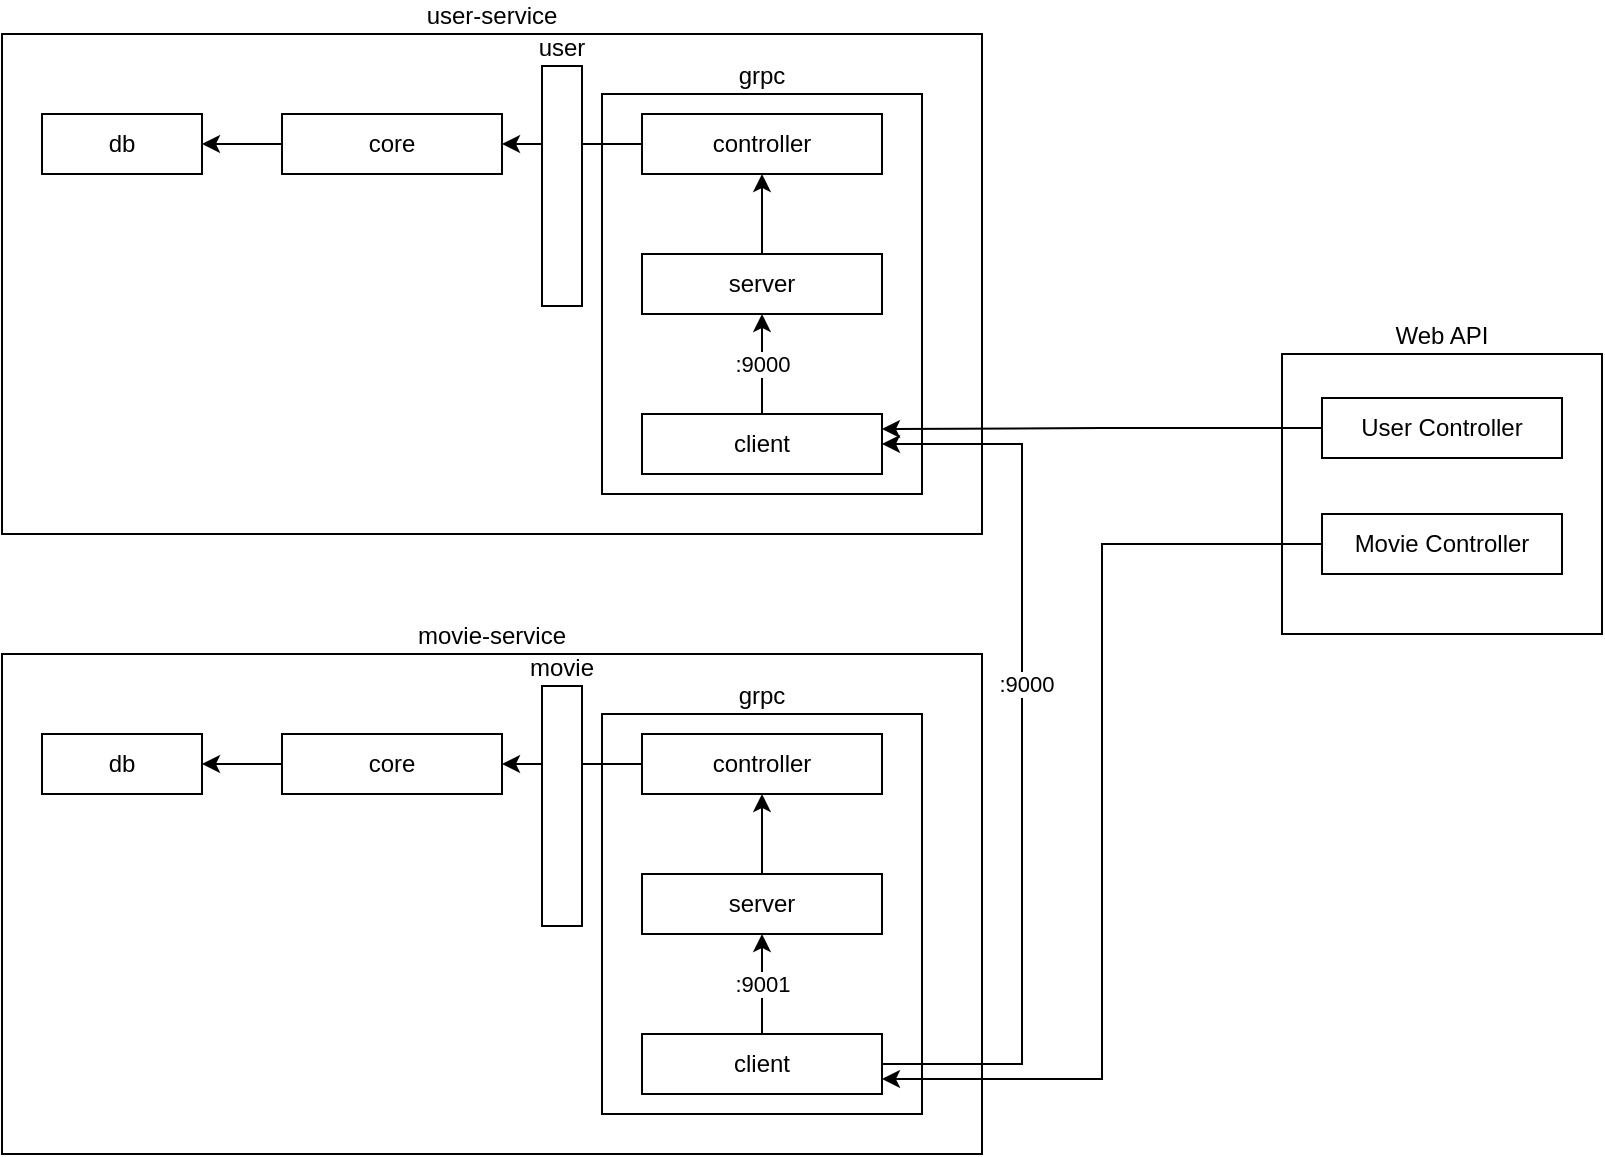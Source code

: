 <mxfile>
    <diagram id="j5pUlpH5KIzYKfzLbeKD" name="Structure">
        <mxGraphModel dx="990" dy="494" grid="1" gridSize="10" guides="1" tooltips="1" connect="1" arrows="1" fold="1" page="1" pageScale="1" pageWidth="850" pageHeight="1100" math="0" shadow="0">
            <root>
                <mxCell id="0"/>
                <mxCell id="1" parent="0"/>
                <mxCell id="2" value="user-service" style="rounded=0;whiteSpace=wrap;html=1;labelPosition=center;verticalLabelPosition=top;align=center;verticalAlign=bottom;" parent="1" vertex="1">
                    <mxGeometry x="90" y="140" width="490" height="250" as="geometry"/>
                </mxCell>
                <mxCell id="5" style="edgeStyle=orthogonalEdgeStyle;rounded=0;orthogonalLoop=1;jettySize=auto;html=1;entryX=1;entryY=0.5;entryDx=0;entryDy=0;" parent="1" source="3" target="4" edge="1">
                    <mxGeometry relative="1" as="geometry"/>
                </mxCell>
                <mxCell id="3" value="core" style="rounded=0;whiteSpace=wrap;html=1;" parent="1" vertex="1">
                    <mxGeometry x="230" y="180" width="110" height="30" as="geometry"/>
                </mxCell>
                <mxCell id="4" value="db" style="rounded=0;whiteSpace=wrap;html=1;" parent="1" vertex="1">
                    <mxGeometry x="110" y="180" width="80" height="30" as="geometry"/>
                </mxCell>
                <mxCell id="7" value="grpc" style="rounded=0;whiteSpace=wrap;html=1;labelPosition=center;verticalLabelPosition=top;align=center;verticalAlign=bottom;" parent="1" vertex="1">
                    <mxGeometry x="390" y="170" width="160" height="200" as="geometry"/>
                </mxCell>
                <mxCell id="13" style="edgeStyle=orthogonalEdgeStyle;rounded=0;orthogonalLoop=1;jettySize=auto;html=1;entryX=0.5;entryY=1;entryDx=0;entryDy=0;" parent="1" source="8" target="10" edge="1">
                    <mxGeometry relative="1" as="geometry"/>
                </mxCell>
                <mxCell id="8" value="server" style="rounded=0;whiteSpace=wrap;html=1;" parent="1" vertex="1">
                    <mxGeometry x="410" y="250" width="120" height="30" as="geometry"/>
                </mxCell>
                <mxCell id="14" value=":9000" style="edgeStyle=orthogonalEdgeStyle;rounded=0;orthogonalLoop=1;jettySize=auto;html=1;entryX=0.5;entryY=1;entryDx=0;entryDy=0;" parent="1" source="9" target="8" edge="1">
                    <mxGeometry relative="1" as="geometry"/>
                </mxCell>
                <mxCell id="9" value="client" style="rounded=0;whiteSpace=wrap;html=1;" parent="1" vertex="1">
                    <mxGeometry x="410" y="330" width="120" height="30" as="geometry"/>
                </mxCell>
                <mxCell id="12" style="edgeStyle=orthogonalEdgeStyle;rounded=0;orthogonalLoop=1;jettySize=auto;html=1;entryX=1;entryY=0.5;entryDx=0;entryDy=0;" parent="1" source="10" target="3" edge="1">
                    <mxGeometry relative="1" as="geometry"/>
                </mxCell>
                <mxCell id="10" value="controller" style="rounded=0;whiteSpace=wrap;html=1;" parent="1" vertex="1">
                    <mxGeometry x="410" y="180" width="120" height="30" as="geometry"/>
                </mxCell>
                <mxCell id="15" value="user" style="rounded=0;whiteSpace=wrap;html=1;labelPosition=center;verticalLabelPosition=top;align=center;verticalAlign=bottom;" parent="1" vertex="1">
                    <mxGeometry x="360" y="156" width="20" height="120" as="geometry"/>
                </mxCell>
                <mxCell id="16" value="movie-service" style="rounded=0;whiteSpace=wrap;html=1;labelPosition=center;verticalLabelPosition=top;align=center;verticalAlign=bottom;" parent="1" vertex="1">
                    <mxGeometry x="90" y="450" width="490" height="250" as="geometry"/>
                </mxCell>
                <mxCell id="17" style="edgeStyle=orthogonalEdgeStyle;rounded=0;orthogonalLoop=1;jettySize=auto;html=1;entryX=1;entryY=0.5;entryDx=0;entryDy=0;" parent="1" source="18" target="19" edge="1">
                    <mxGeometry relative="1" as="geometry"/>
                </mxCell>
                <mxCell id="18" value="core" style="rounded=0;whiteSpace=wrap;html=1;" parent="1" vertex="1">
                    <mxGeometry x="230" y="490" width="110" height="30" as="geometry"/>
                </mxCell>
                <mxCell id="19" value="db" style="rounded=0;whiteSpace=wrap;html=1;" parent="1" vertex="1">
                    <mxGeometry x="110" y="490" width="80" height="30" as="geometry"/>
                </mxCell>
                <mxCell id="20" value="grpc" style="rounded=0;whiteSpace=wrap;html=1;labelPosition=center;verticalLabelPosition=top;align=center;verticalAlign=bottom;" parent="1" vertex="1">
                    <mxGeometry x="390" y="480" width="160" height="200" as="geometry"/>
                </mxCell>
                <mxCell id="21" style="edgeStyle=orthogonalEdgeStyle;rounded=0;orthogonalLoop=1;jettySize=auto;html=1;entryX=0.5;entryY=1;entryDx=0;entryDy=0;" parent="1" source="22" target="26" edge="1">
                    <mxGeometry relative="1" as="geometry"/>
                </mxCell>
                <mxCell id="22" value="server" style="rounded=0;whiteSpace=wrap;html=1;" parent="1" vertex="1">
                    <mxGeometry x="410" y="560" width="120" height="30" as="geometry"/>
                </mxCell>
                <mxCell id="23" value=":9001" style="edgeStyle=orthogonalEdgeStyle;rounded=0;orthogonalLoop=1;jettySize=auto;html=1;entryX=0.5;entryY=1;entryDx=0;entryDy=0;" parent="1" source="24" target="22" edge="1">
                    <mxGeometry relative="1" as="geometry"/>
                </mxCell>
                <mxCell id="30" style="edgeStyle=orthogonalEdgeStyle;rounded=0;orthogonalLoop=1;jettySize=auto;html=1;entryX=1;entryY=0.5;entryDx=0;entryDy=0;" parent="1" source="24" target="9" edge="1">
                    <mxGeometry relative="1" as="geometry">
                        <mxPoint x="610" y="260" as="targetPoint"/>
                        <Array as="points">
                            <mxPoint x="600" y="655"/>
                            <mxPoint x="600" y="345"/>
                        </Array>
                    </mxGeometry>
                </mxCell>
                <mxCell id="31" value=":9000" style="edgeLabel;html=1;align=center;verticalAlign=middle;resizable=0;points=[];" parent="30" vertex="1" connectable="0">
                    <mxGeometry x="0.155" y="-2" relative="1" as="geometry">
                        <mxPoint as="offset"/>
                    </mxGeometry>
                </mxCell>
                <mxCell id="24" value="client" style="rounded=0;whiteSpace=wrap;html=1;" parent="1" vertex="1">
                    <mxGeometry x="410" y="640" width="120" height="30" as="geometry"/>
                </mxCell>
                <mxCell id="25" style="edgeStyle=orthogonalEdgeStyle;rounded=0;orthogonalLoop=1;jettySize=auto;html=1;entryX=1;entryY=0.5;entryDx=0;entryDy=0;" parent="1" source="26" target="18" edge="1">
                    <mxGeometry relative="1" as="geometry"/>
                </mxCell>
                <mxCell id="26" value="controller" style="rounded=0;whiteSpace=wrap;html=1;" parent="1" vertex="1">
                    <mxGeometry x="410" y="490" width="120" height="30" as="geometry"/>
                </mxCell>
                <mxCell id="27" value="movie" style="rounded=0;whiteSpace=wrap;html=1;labelPosition=center;verticalLabelPosition=top;align=center;verticalAlign=bottom;" parent="1" vertex="1">
                    <mxGeometry x="360" y="466" width="20" height="120" as="geometry"/>
                </mxCell>
                <mxCell id="32" value="Web API" style="rounded=0;whiteSpace=wrap;html=1;labelPosition=center;verticalLabelPosition=top;align=center;verticalAlign=bottom;" vertex="1" parent="1">
                    <mxGeometry x="730" y="300" width="160" height="140" as="geometry"/>
                </mxCell>
                <mxCell id="36" style="edgeStyle=orthogonalEdgeStyle;rounded=0;orthogonalLoop=1;jettySize=auto;html=1;entryX=1;entryY=0.75;entryDx=0;entryDy=0;" edge="1" parent="1" source="33" target="24">
                    <mxGeometry relative="1" as="geometry"/>
                </mxCell>
                <mxCell id="33" value="Movie Controller" style="rounded=0;whiteSpace=wrap;html=1;" vertex="1" parent="1">
                    <mxGeometry x="750" y="380" width="120" height="30" as="geometry"/>
                </mxCell>
                <mxCell id="35" style="edgeStyle=orthogonalEdgeStyle;rounded=0;orthogonalLoop=1;jettySize=auto;html=1;entryX=1;entryY=0.25;entryDx=0;entryDy=0;" edge="1" parent="1" source="34" target="9">
                    <mxGeometry relative="1" as="geometry"/>
                </mxCell>
                <mxCell id="34" value="User Controller" style="rounded=0;whiteSpace=wrap;html=1;" vertex="1" parent="1">
                    <mxGeometry x="750" y="322" width="120" height="30" as="geometry"/>
                </mxCell>
            </root>
        </mxGraphModel>
    </diagram>
</mxfile>